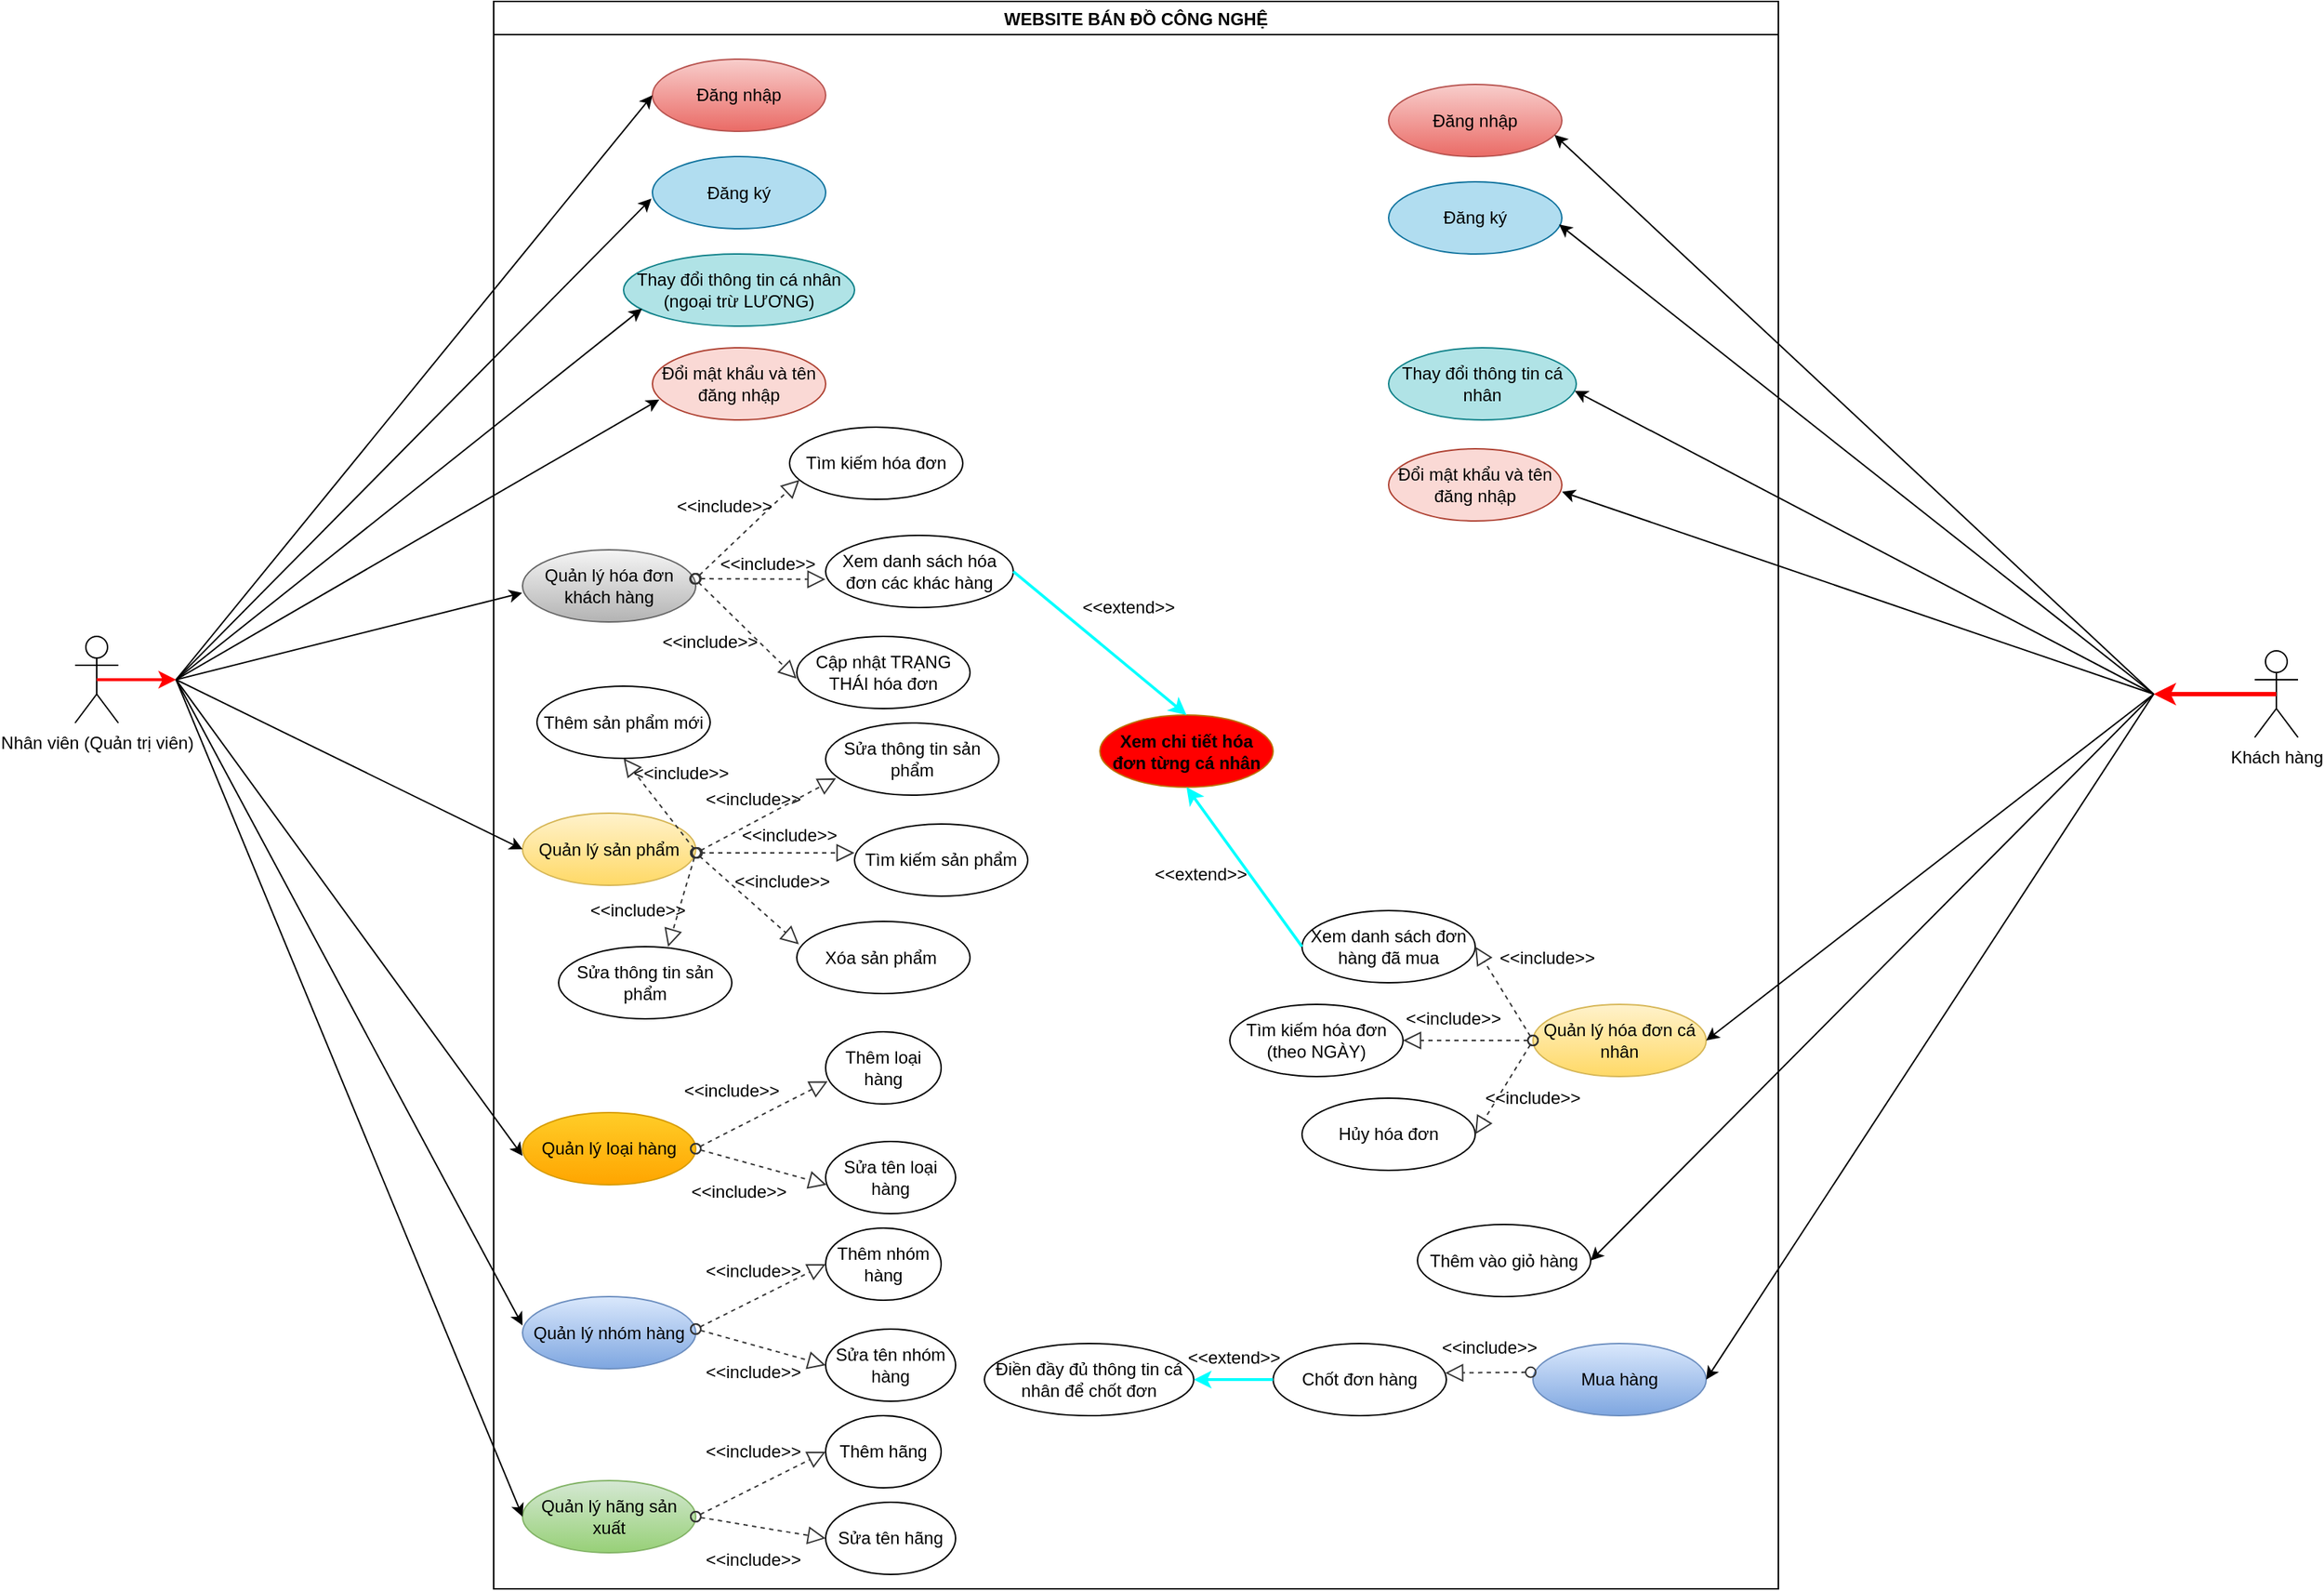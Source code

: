 <mxfile version="10.8.1" type="device"><diagram id="wTvPr1NrhKi9Qx2kq1uS" name="Page-1"><mxGraphModel dx="1690" dy="484" grid="1" gridSize="10" guides="1" tooltips="1" connect="1" arrows="1" fold="1" page="1" pageScale="1" pageWidth="850" pageHeight="1100" math="0" shadow="0"><root><mxCell id="0"/><mxCell id="1" parent="0"/><mxCell id="t_IrJJVP5FRh82liRPKN-1" value="Nhân viên (Quản trị viên)" style="shape=umlActor;verticalLabelPosition=bottom;labelBackgroundColor=#ffffff;verticalAlign=top;html=1;outlineConnect=0;" parent="1" vertex="1"><mxGeometry x="-50" y="490" width="30" height="60" as="geometry"/></mxCell><mxCell id="t_IrJJVP5FRh82liRPKN-2" value="Khách hàng" style="shape=umlActor;verticalLabelPosition=bottom;labelBackgroundColor=#ffffff;verticalAlign=top;html=1;outlineConnect=0;" parent="1" vertex="1"><mxGeometry x="1460" y="500" width="30" height="60" as="geometry"/></mxCell><mxCell id="t_IrJJVP5FRh82liRPKN-5" value="WEBSITE BÁN ĐỒ CÔNG NGHỆ" style="swimlane;" parent="1" vertex="1"><mxGeometry x="240" y="50" width="890" height="1100" as="geometry"/></mxCell><mxCell id="t_IrJJVP5FRh82liRPKN-6" value="Đăng nhập" style="ellipse;whiteSpace=wrap;html=1;gradientColor=#ea6b66;fillColor=#f8cecc;strokeColor=#b85450;" parent="t_IrJJVP5FRh82liRPKN-5" vertex="1"><mxGeometry x="110" y="40" width="120" height="50" as="geometry"/></mxCell><mxCell id="t_IrJJVP5FRh82liRPKN-7" value="Đăng ký" style="ellipse;whiteSpace=wrap;html=1;fillColor=#b1ddf0;strokeColor=#10739e;" parent="t_IrJJVP5FRh82liRPKN-5" vertex="1"><mxGeometry x="110" y="107.5" width="120" height="50" as="geometry"/></mxCell><mxCell id="t_IrJJVP5FRh82liRPKN-9" value="Thay đổi thông tin cá nhân (ngoại trừ LƯƠNG)" style="ellipse;whiteSpace=wrap;html=1;fillColor=#b0e3e6;strokeColor=#0e8088;" parent="t_IrJJVP5FRh82liRPKN-5" vertex="1"><mxGeometry x="90" y="175" width="160" height="50" as="geometry"/></mxCell><mxCell id="t_IrJJVP5FRh82liRPKN-10" value="Đổi mật khẩu và tên đăng nhập" style="ellipse;whiteSpace=wrap;html=1;fillColor=#fad9d5;strokeColor=#ae4132;" parent="t_IrJJVP5FRh82liRPKN-5" vertex="1"><mxGeometry x="110" y="240" width="120" height="50" as="geometry"/></mxCell><mxCell id="t_IrJJVP5FRh82liRPKN-11" value="Quản lý hóa đơn khách hàng" style="ellipse;whiteSpace=wrap;html=1;gradientColor=#b3b3b3;fillColor=#f5f5f5;strokeColor=#666666;" parent="t_IrJJVP5FRh82liRPKN-5" vertex="1"><mxGeometry x="20" y="380" width="120" height="50" as="geometry"/></mxCell><mxCell id="t_IrJJVP5FRh82liRPKN-14" value="Quản lý sản phẩm" style="ellipse;whiteSpace=wrap;html=1;gradientColor=#ffd966;fillColor=#fff2cc;strokeColor=#d6b656;" parent="t_IrJJVP5FRh82liRPKN-5" vertex="1"><mxGeometry x="20" y="562.5" width="120" height="50" as="geometry"/></mxCell><mxCell id="t_IrJJVP5FRh82liRPKN-15" value="Quản lý loại hàng" style="ellipse;whiteSpace=wrap;html=1;gradientColor=#ffa500;fillColor=#ffcd28;strokeColor=#d79b00;" parent="t_IrJJVP5FRh82liRPKN-5" vertex="1"><mxGeometry x="20" y="770" width="120" height="50" as="geometry"/></mxCell><mxCell id="t_IrJJVP5FRh82liRPKN-16" value="Quản lý nhóm hàng" style="ellipse;whiteSpace=wrap;html=1;gradientColor=#7ea6e0;fillColor=#dae8fc;strokeColor=#6c8ebf;" parent="t_IrJJVP5FRh82liRPKN-5" vertex="1"><mxGeometry x="20" y="897.5" width="120" height="50" as="geometry"/></mxCell><mxCell id="t_IrJJVP5FRh82liRPKN-17" value="Quản lý hãng sản xuất" style="ellipse;whiteSpace=wrap;html=1;gradientColor=#97d077;fillColor=#d5e8d4;strokeColor=#82b366;" parent="t_IrJJVP5FRh82liRPKN-5" vertex="1"><mxGeometry x="20" y="1025" width="120" height="50" as="geometry"/></mxCell><mxCell id="t_IrJJVP5FRh82liRPKN-29" value="Đăng nhập" style="ellipse;whiteSpace=wrap;html=1;gradientColor=#ea6b66;fillColor=#f8cecc;strokeColor=#b85450;" parent="t_IrJJVP5FRh82liRPKN-5" vertex="1"><mxGeometry x="620" y="57.5" width="120" height="50" as="geometry"/></mxCell><mxCell id="t_IrJJVP5FRh82liRPKN-32" value="Đăng ký" style="ellipse;whiteSpace=wrap;html=1;fillColor=#b1ddf0;strokeColor=#10739e;" parent="t_IrJJVP5FRh82liRPKN-5" vertex="1"><mxGeometry x="620" y="125" width="120" height="50" as="geometry"/></mxCell><mxCell id="t_IrJJVP5FRh82liRPKN-33" value="Thay đổi thông tin cá nhân" style="ellipse;whiteSpace=wrap;html=1;fillColor=#b0e3e6;strokeColor=#0e8088;" parent="t_IrJJVP5FRh82liRPKN-5" vertex="1"><mxGeometry x="620" y="240" width="130" height="50" as="geometry"/></mxCell><mxCell id="t_IrJJVP5FRh82liRPKN-34" value="Đổi mật khẩu và tên đăng nhập" style="ellipse;whiteSpace=wrap;html=1;fillColor=#fad9d5;strokeColor=#ae4132;" parent="t_IrJJVP5FRh82liRPKN-5" vertex="1"><mxGeometry x="620" y="310" width="120" height="50" as="geometry"/></mxCell><mxCell id="t_IrJJVP5FRh82liRPKN-35" value="Quản lý hóa đơn cá nhân" style="ellipse;whiteSpace=wrap;html=1;gradientColor=#ffd966;fillColor=#fff2cc;strokeColor=#d6b656;" parent="t_IrJJVP5FRh82liRPKN-5" vertex="1"><mxGeometry x="720" y="695" width="120" height="50" as="geometry"/></mxCell><mxCell id="t_IrJJVP5FRh82liRPKN-40" value="Mua hàng" style="ellipse;whiteSpace=wrap;html=1;gradientColor=#7ea6e0;fillColor=#dae8fc;strokeColor=#6c8ebf;" parent="t_IrJJVP5FRh82liRPKN-5" vertex="1"><mxGeometry x="720" y="930" width="120" height="50" as="geometry"/></mxCell><mxCell id="t_IrJJVP5FRh82liRPKN-42" value="Thêm vào giỏ hàng" style="ellipse;whiteSpace=wrap;html=1;" parent="t_IrJJVP5FRh82liRPKN-5" vertex="1"><mxGeometry x="640" y="847.5" width="120" height="50" as="geometry"/></mxCell><mxCell id="t_IrJJVP5FRh82liRPKN-43" value="Chốt đơn hàng" style="ellipse;whiteSpace=wrap;html=1;" parent="t_IrJJVP5FRh82liRPKN-5" vertex="1"><mxGeometry x="540" y="930" width="120" height="50" as="geometry"/></mxCell><mxCell id="t_IrJJVP5FRh82liRPKN-46" value="Tìm kiếm hóa đơn&lt;br&gt;(theo NGÀY)&lt;br&gt;" style="ellipse;whiteSpace=wrap;html=1;" parent="t_IrJJVP5FRh82liRPKN-5" vertex="1"><mxGeometry x="510" y="695" width="120" height="50" as="geometry"/></mxCell><mxCell id="t_IrJJVP5FRh82liRPKN-47" value="Hủy hóa đơn&lt;br&gt;" style="ellipse;whiteSpace=wrap;html=1;" parent="t_IrJJVP5FRh82liRPKN-5" vertex="1"><mxGeometry x="560" y="760" width="120" height="50" as="geometry"/></mxCell><mxCell id="t_IrJJVP5FRh82liRPKN-49" value="Xem danh sách đơn hàng đã mua&lt;br&gt;" style="ellipse;whiteSpace=wrap;html=1;" parent="t_IrJJVP5FRh82liRPKN-5" vertex="1"><mxGeometry x="560" y="630" width="120" height="50" as="geometry"/></mxCell><mxCell id="t_IrJJVP5FRh82liRPKN-51" value="Điền đầy đủ thông tin cá nhân để chốt đơn" style="ellipse;whiteSpace=wrap;html=1;" parent="t_IrJJVP5FRh82liRPKN-5" vertex="1"><mxGeometry x="340" y="930" width="145" height="50" as="geometry"/></mxCell><mxCell id="t_IrJJVP5FRh82liRPKN-52" value="Sửa tên hãng" style="ellipse;whiteSpace=wrap;html=1;" parent="t_IrJJVP5FRh82liRPKN-5" vertex="1"><mxGeometry x="230" y="1040" width="90" height="50" as="geometry"/></mxCell><mxCell id="t_IrJJVP5FRh82liRPKN-53" value="Thêm hãng" style="ellipse;whiteSpace=wrap;html=1;" parent="t_IrJJVP5FRh82liRPKN-5" vertex="1"><mxGeometry x="230" y="980" width="80" height="50" as="geometry"/></mxCell><mxCell id="t_IrJJVP5FRh82liRPKN-54" value="Sửa tên nhóm hàng" style="ellipse;whiteSpace=wrap;html=1;" parent="t_IrJJVP5FRh82liRPKN-5" vertex="1"><mxGeometry x="230" y="920" width="90" height="50" as="geometry"/></mxCell><mxCell id="t_IrJJVP5FRh82liRPKN-55" value="Thêm nhóm hàng" style="ellipse;whiteSpace=wrap;html=1;" parent="t_IrJJVP5FRh82liRPKN-5" vertex="1"><mxGeometry x="230" y="850" width="80" height="50" as="geometry"/></mxCell><mxCell id="t_IrJJVP5FRh82liRPKN-82" value="Sửa tên loại hàng" style="ellipse;whiteSpace=wrap;html=1;" parent="t_IrJJVP5FRh82liRPKN-5" vertex="1"><mxGeometry x="230" y="790" width="90" height="50" as="geometry"/></mxCell><mxCell id="t_IrJJVP5FRh82liRPKN-83" value="Thêm loại hàng" style="ellipse;whiteSpace=wrap;html=1;" parent="t_IrJJVP5FRh82liRPKN-5" vertex="1"><mxGeometry x="230" y="714" width="80" height="50" as="geometry"/></mxCell><mxCell id="t_IrJJVP5FRh82liRPKN-90" value="Sửa thông tin sản phẩm" style="ellipse;whiteSpace=wrap;html=1;" parent="t_IrJJVP5FRh82liRPKN-5" vertex="1"><mxGeometry x="230" y="500" width="120" height="50" as="geometry"/></mxCell><mxCell id="t_IrJJVP5FRh82liRPKN-91" value="Tìm kiếm sản phẩm" style="ellipse;whiteSpace=wrap;html=1;" parent="t_IrJJVP5FRh82liRPKN-5" vertex="1"><mxGeometry x="250" y="570" width="120" height="50" as="geometry"/></mxCell><mxCell id="t_IrJJVP5FRh82liRPKN-92" value="Sửa thông tin sản phẩm" style="ellipse;whiteSpace=wrap;html=1;" parent="t_IrJJVP5FRh82liRPKN-5" vertex="1"><mxGeometry x="45" y="655" width="120" height="50" as="geometry"/></mxCell><mxCell id="t_IrJJVP5FRh82liRPKN-93" value="Thêm sản phẩm mới" style="ellipse;whiteSpace=wrap;html=1;" parent="t_IrJJVP5FRh82liRPKN-5" vertex="1"><mxGeometry x="30" y="474.5" width="120" height="50" as="geometry"/></mxCell><mxCell id="t_IrJJVP5FRh82liRPKN-96" value="Xem danh sách hóa đơn các khác hàng" style="ellipse;whiteSpace=wrap;html=1;" parent="t_IrJJVP5FRh82liRPKN-5" vertex="1"><mxGeometry x="230" y="370" width="130" height="50" as="geometry"/></mxCell><mxCell id="t_IrJJVP5FRh82liRPKN-97" value="Cập nhật TRẠNG THÁI hóa đơn" style="ellipse;whiteSpace=wrap;html=1;" parent="t_IrJJVP5FRh82liRPKN-5" vertex="1"><mxGeometry x="210" y="440" width="120" height="50" as="geometry"/></mxCell><mxCell id="t_IrJJVP5FRh82liRPKN-99" value="Xem chi tiết hóa đơn từng cá nhân" style="ellipse;whiteSpace=wrap;html=1;fillColor=#FF0000;strokeColor=#BD7000;fontColor=#000000;fontStyle=1" parent="t_IrJJVP5FRh82liRPKN-5" vertex="1"><mxGeometry x="420" y="494.5" width="120" height="50" as="geometry"/></mxCell><mxCell id="t_IrJJVP5FRh82liRPKN-100" value="Tìm kiếm hóa đơn" style="ellipse;whiteSpace=wrap;html=1;" parent="t_IrJJVP5FRh82liRPKN-5" vertex="1"><mxGeometry x="205" y="295" width="120" height="50" as="geometry"/></mxCell><mxCell id="t_IrJJVP5FRh82liRPKN-101" value="Xóa sản phẩm&amp;nbsp;" style="ellipse;whiteSpace=wrap;html=1;" parent="t_IrJJVP5FRh82liRPKN-5" vertex="1"><mxGeometry x="210" y="637.5" width="120" height="50" as="geometry"/></mxCell><mxCell id="t_IrJJVP5FRh82liRPKN-125" value="" style="startArrow=oval;startFill=0;startSize=7;endArrow=block;endFill=0;endSize=10;dashed=1;html=1;strokeColor=#333333;strokeWidth=1;entryX=0.057;entryY=0.731;entryDx=0;entryDy=0;entryPerimeter=0;" parent="t_IrJJVP5FRh82liRPKN-5" target="t_IrJJVP5FRh82liRPKN-100" edge="1"><mxGeometry width="100" relative="1" as="geometry"><mxPoint x="140" y="400" as="sourcePoint"/><mxPoint x="250" y="390" as="targetPoint"/></mxGeometry></mxCell><mxCell id="t_IrJJVP5FRh82liRPKN-127" value="" style="startArrow=oval;startFill=0;startSize=7;endArrow=block;endFill=0;endSize=10;dashed=1;html=1;strokeColor=#333333;strokeWidth=1;entryX=-0.001;entryY=0.586;entryDx=0;entryDy=0;entryPerimeter=0;exitX=0.995;exitY=0.403;exitDx=0;exitDy=0;exitPerimeter=0;" parent="t_IrJJVP5FRh82liRPKN-5" source="t_IrJJVP5FRh82liRPKN-11" target="t_IrJJVP5FRh82liRPKN-97" edge="1"><mxGeometry width="100" relative="1" as="geometry"><mxPoint x="160" y="400" as="sourcePoint"/><mxPoint x="191.429" y="410.429" as="targetPoint"/></mxGeometry></mxCell><mxCell id="t_IrJJVP5FRh82liRPKN-128" value="" style="endArrow=classic;html=1;strokeColor=#00FFFF;strokeWidth=2;exitX=1;exitY=0.5;exitDx=0;exitDy=0;entryX=0.5;entryY=0;entryDx=0;entryDy=0;" parent="t_IrJJVP5FRh82liRPKN-5" source="t_IrJJVP5FRh82liRPKN-96" target="t_IrJJVP5FRh82liRPKN-99" edge="1"><mxGeometry width="50" height="50" relative="1" as="geometry"><mxPoint x="350" y="420" as="sourcePoint"/><mxPoint x="400" y="370" as="targetPoint"/></mxGeometry></mxCell><mxCell id="t_IrJJVP5FRh82liRPKN-131" value="" style="startArrow=oval;startFill=0;startSize=7;endArrow=block;endFill=0;endSize=10;dashed=1;html=1;strokeColor=#333333;strokeWidth=1;entryX=0.5;entryY=1;entryDx=0;entryDy=0;" parent="t_IrJJVP5FRh82liRPKN-5" target="t_IrJJVP5FRh82liRPKN-93" edge="1"><mxGeometry width="100" relative="1" as="geometry"><mxPoint x="141" y="590" as="sourcePoint"/><mxPoint x="220" y="479.571" as="targetPoint"/></mxGeometry></mxCell><mxCell id="t_IrJJVP5FRh82liRPKN-132" value="" style="startArrow=oval;startFill=0;startSize=7;endArrow=block;endFill=0;endSize=10;dashed=1;html=1;strokeColor=#333333;strokeWidth=1;entryX=0.06;entryY=0.766;entryDx=0;entryDy=0;exitX=1.003;exitY=0.549;exitDx=0;exitDy=0;exitPerimeter=0;entryPerimeter=0;" parent="t_IrJJVP5FRh82liRPKN-5" source="t_IrJJVP5FRh82liRPKN-14" target="t_IrJJVP5FRh82liRPKN-90" edge="1"><mxGeometry width="100" relative="1" as="geometry"><mxPoint x="150.857" y="591.571" as="sourcePoint"/><mxPoint x="100" y="547.571" as="targetPoint"/></mxGeometry></mxCell><mxCell id="t_IrJJVP5FRh82liRPKN-134" value="" style="startArrow=oval;startFill=0;startSize=7;endArrow=block;endFill=0;endSize=10;dashed=1;html=1;strokeColor=#333333;strokeWidth=1;entryX=0.012;entryY=0.317;entryDx=0;entryDy=0;entryPerimeter=0;" parent="t_IrJJVP5FRh82liRPKN-5" target="t_IrJJVP5FRh82liRPKN-101" edge="1"><mxGeometry width="100" relative="1" as="geometry"><mxPoint x="140" y="590" as="sourcePoint"/><mxPoint x="189.524" y="615.714" as="targetPoint"/></mxGeometry></mxCell><mxCell id="t_IrJJVP5FRh82liRPKN-135" value="" style="startArrow=oval;startFill=0;startSize=7;endArrow=block;endFill=0;endSize=10;dashed=1;html=1;strokeColor=#333333;strokeWidth=1;entryX=0.632;entryY=0.003;entryDx=0;entryDy=0;entryPerimeter=0;exitX=1;exitY=0.55;exitDx=0;exitDy=0;exitPerimeter=0;" parent="t_IrJJVP5FRh82liRPKN-5" source="t_IrJJVP5FRh82liRPKN-14" target="t_IrJJVP5FRh82liRPKN-92" edge="1"><mxGeometry width="100" relative="1" as="geometry"><mxPoint x="140" y="580" as="sourcePoint"/><mxPoint x="191.444" y="663.222" as="targetPoint"/></mxGeometry></mxCell><mxCell id="t_IrJJVP5FRh82liRPKN-136" value="" style="startArrow=oval;startFill=0;startSize=7;endArrow=block;endFill=0;endSize=10;dashed=1;html=1;strokeColor=#333333;strokeWidth=1;entryX=0.018;entryY=0.685;entryDx=0;entryDy=0;entryPerimeter=0;exitX=1;exitY=0.5;exitDx=0;exitDy=0;" parent="t_IrJJVP5FRh82liRPKN-5" source="t_IrJJVP5FRh82liRPKN-15" target="t_IrJJVP5FRh82liRPKN-83" edge="1"><mxGeometry width="100" relative="1" as="geometry"><mxPoint x="140" y="810" as="sourcePoint"/><mxPoint x="140.155" y="845.31" as="targetPoint"/></mxGeometry></mxCell><mxCell id="t_IrJJVP5FRh82liRPKN-137" value="" style="startArrow=oval;startFill=0;startSize=7;endArrow=block;endFill=0;endSize=10;dashed=1;html=1;strokeColor=#333333;strokeWidth=1;entryX=0.007;entryY=0.6;entryDx=0;entryDy=0;entryPerimeter=0;exitX=1;exitY=0.5;exitDx=0;exitDy=0;" parent="t_IrJJVP5FRh82liRPKN-5" source="t_IrJJVP5FRh82liRPKN-15" target="t_IrJJVP5FRh82liRPKN-82" edge="1"><mxGeometry width="100" relative="1" as="geometry"><mxPoint x="140" y="810" as="sourcePoint"/><mxPoint x="171.369" y="779.204" as="targetPoint"/></mxGeometry></mxCell><mxCell id="t_IrJJVP5FRh82liRPKN-138" value="" style="startArrow=oval;startFill=0;startSize=7;endArrow=block;endFill=0;endSize=10;dashed=1;html=1;strokeColor=#333333;strokeWidth=1;entryX=0;entryY=0.5;entryDx=0;entryDy=0;" parent="t_IrJJVP5FRh82liRPKN-5" target="t_IrJJVP5FRh82liRPKN-55" edge="1"><mxGeometry width="100" relative="1" as="geometry"><mxPoint x="140" y="920" as="sourcePoint"/><mxPoint x="220.833" y="830.333" as="targetPoint"/></mxGeometry></mxCell><mxCell id="t_IrJJVP5FRh82liRPKN-140" value="" style="startArrow=oval;startFill=0;startSize=7;endArrow=block;endFill=0;endSize=10;dashed=1;html=1;strokeColor=#333333;strokeWidth=1;entryX=0;entryY=0.5;entryDx=0;entryDy=0;exitX=1;exitY=0.5;exitDx=0;exitDy=0;" parent="t_IrJJVP5FRh82liRPKN-5" source="t_IrJJVP5FRh82liRPKN-17" target="t_IrJJVP5FRh82liRPKN-53" edge="1"><mxGeometry width="100" relative="1" as="geometry"><mxPoint x="150" y="930" as="sourcePoint"/><mxPoint x="220" y="885.286" as="targetPoint"/></mxGeometry></mxCell><mxCell id="t_IrJJVP5FRh82liRPKN-142" value="" style="endArrow=classic;html=1;strokeColor=#00FFFF;strokeWidth=2;exitX=0;exitY=0.5;exitDx=0;exitDy=0;entryX=0.5;entryY=1;entryDx=0;entryDy=0;" parent="t_IrJJVP5FRh82liRPKN-5" source="t_IrJJVP5FRh82liRPKN-49" target="t_IrJJVP5FRh82liRPKN-99" edge="1"><mxGeometry width="50" height="50" relative="1" as="geometry"><mxPoint x="360.235" y="405.118" as="sourcePoint"/><mxPoint x="500" y="655" as="targetPoint"/></mxGeometry></mxCell><mxCell id="t_IrJJVP5FRh82liRPKN-143" value="" style="startArrow=oval;startFill=0;startSize=7;endArrow=block;endFill=0;endSize=10;dashed=1;html=1;strokeColor=#333333;strokeWidth=1;entryX=1;entryY=0.5;entryDx=0;entryDy=0;exitX=0;exitY=0.5;exitDx=0;exitDy=0;" parent="t_IrJJVP5FRh82liRPKN-5" source="t_IrJJVP5FRh82liRPKN-35" target="t_IrJJVP5FRh82liRPKN-49" edge="1"><mxGeometry width="100" relative="1" as="geometry"><mxPoint x="674" y="679.833" as="sourcePoint"/><mxPoint x="745.667" y="649" as="targetPoint"/></mxGeometry></mxCell><mxCell id="t_IrJJVP5FRh82liRPKN-144" value="" style="startArrow=oval;startFill=0;startSize=7;endArrow=block;endFill=0;endSize=10;dashed=1;html=1;strokeColor=#333333;strokeWidth=1;entryX=1;entryY=0.5;entryDx=0;entryDy=0;exitX=0;exitY=0.5;exitDx=0;exitDy=0;" parent="t_IrJJVP5FRh82liRPKN-5" source="t_IrJJVP5FRh82liRPKN-35" target="t_IrJJVP5FRh82liRPKN-46" edge="1"><mxGeometry width="100" relative="1" as="geometry"><mxPoint x="730" y="730" as="sourcePoint"/><mxPoint x="690" y="665.238" as="targetPoint"/></mxGeometry></mxCell><mxCell id="t_IrJJVP5FRh82liRPKN-145" value="" style="startArrow=oval;startFill=0;startSize=7;endArrow=block;endFill=0;endSize=10;dashed=1;html=1;strokeColor=#333333;strokeWidth=1;entryX=1;entryY=0.5;entryDx=0;entryDy=0;exitX=0;exitY=0.5;exitDx=0;exitDy=0;" parent="t_IrJJVP5FRh82liRPKN-5" source="t_IrJJVP5FRh82liRPKN-35" target="t_IrJJVP5FRh82liRPKN-47" edge="1"><mxGeometry width="100" relative="1" as="geometry"><mxPoint x="730" y="730" as="sourcePoint"/><mxPoint x="690" y="730" as="targetPoint"/></mxGeometry></mxCell><mxCell id="t_IrJJVP5FRh82liRPKN-146" value="" style="endArrow=classic;html=1;strokeColor=#00FFFF;strokeWidth=2;exitX=0;exitY=0.5;exitDx=0;exitDy=0;entryX=1;entryY=0.5;entryDx=0;entryDy=0;" parent="t_IrJJVP5FRh82liRPKN-5" source="t_IrJJVP5FRh82liRPKN-43" target="t_IrJJVP5FRh82liRPKN-51" edge="1"><mxGeometry width="50" height="50" relative="1" as="geometry"><mxPoint x="569.647" y="665.118" as="sourcePoint"/><mxPoint x="529.647" y="665.118" as="targetPoint"/></mxGeometry></mxCell><mxCell id="t_IrJJVP5FRh82liRPKN-147" value="" style="startArrow=oval;startFill=0;startSize=7;endArrow=block;endFill=0;endSize=10;dashed=1;html=1;strokeColor=#333333;strokeWidth=1;exitX=-0.013;exitY=0.398;exitDx=0;exitDy=0;exitPerimeter=0;entryX=0.993;entryY=0.408;entryDx=0;entryDy=0;entryPerimeter=0;" parent="t_IrJJVP5FRh82liRPKN-5" source="t_IrJJVP5FRh82liRPKN-40" target="t_IrJJVP5FRh82liRPKN-43" edge="1"><mxGeometry width="100" relative="1" as="geometry"><mxPoint x="729.647" y="729.824" as="sourcePoint"/><mxPoint x="683" y="950" as="targetPoint"/></mxGeometry></mxCell><mxCell id="t_IrJJVP5FRh82liRPKN-150" value="&amp;lt;&amp;lt;include&amp;gt;&amp;gt;" style="text;html=1;strokeColor=none;fillColor=none;align=center;verticalAlign=middle;whiteSpace=wrap;rounded=0;" parent="t_IrJJVP5FRh82liRPKN-5" vertex="1"><mxGeometry x="140" y="340" width="40" height="20" as="geometry"/></mxCell><mxCell id="t_IrJJVP5FRh82liRPKN-151" value="&amp;lt;&amp;lt;include&amp;gt;&amp;gt;" style="text;html=1;strokeColor=none;fillColor=none;align=center;verticalAlign=middle;whiteSpace=wrap;rounded=0;" parent="t_IrJJVP5FRh82liRPKN-5" vertex="1"><mxGeometry x="170" y="380" width="40" height="20" as="geometry"/></mxCell><mxCell id="t_IrJJVP5FRh82liRPKN-152" value="&amp;lt;&amp;lt;include&amp;gt;&amp;gt;" style="text;html=1;strokeColor=none;fillColor=none;align=center;verticalAlign=middle;whiteSpace=wrap;rounded=0;" parent="t_IrJJVP5FRh82liRPKN-5" vertex="1"><mxGeometry x="130" y="434" width="40" height="20" as="geometry"/></mxCell><mxCell id="t_IrJJVP5FRh82liRPKN-153" value="&amp;lt;&amp;lt;include&amp;gt;&amp;gt;" style="text;html=1;strokeColor=none;fillColor=none;align=center;verticalAlign=middle;whiteSpace=wrap;rounded=0;" parent="t_IrJJVP5FRh82liRPKN-5" vertex="1"><mxGeometry x="110" y="524.5" width="40" height="20" as="geometry"/></mxCell><mxCell id="t_IrJJVP5FRh82liRPKN-154" value="&amp;lt;&amp;lt;include&amp;gt;&amp;gt;" style="text;html=1;strokeColor=none;fillColor=none;align=center;verticalAlign=middle;whiteSpace=wrap;rounded=0;" parent="t_IrJJVP5FRh82liRPKN-5" vertex="1"><mxGeometry x="160" y="542.5" width="40" height="20" as="geometry"/></mxCell><mxCell id="t_IrJJVP5FRh82liRPKN-155" value="&amp;lt;&amp;lt;include&amp;gt;&amp;gt;" style="text;html=1;strokeColor=none;fillColor=none;align=center;verticalAlign=middle;whiteSpace=wrap;rounded=0;" parent="t_IrJJVP5FRh82liRPKN-5" vertex="1"><mxGeometry x="185" y="567.5" width="40" height="20" as="geometry"/></mxCell><mxCell id="t_IrJJVP5FRh82liRPKN-156" value="&amp;lt;&amp;lt;include&amp;gt;&amp;gt;" style="text;html=1;strokeColor=none;fillColor=none;align=center;verticalAlign=middle;whiteSpace=wrap;rounded=0;" parent="t_IrJJVP5FRh82liRPKN-5" vertex="1"><mxGeometry x="80" y="620" width="40" height="20" as="geometry"/></mxCell><mxCell id="t_IrJJVP5FRh82liRPKN-157" value="&amp;lt;&amp;lt;include&amp;gt;&amp;gt;" style="text;html=1;strokeColor=none;fillColor=none;align=center;verticalAlign=middle;whiteSpace=wrap;rounded=0;" parent="t_IrJJVP5FRh82liRPKN-5" vertex="1"><mxGeometry x="180" y="600" width="40" height="20" as="geometry"/></mxCell><mxCell id="t_IrJJVP5FRh82liRPKN-158" value="&amp;lt;&amp;lt;include&amp;gt;&amp;gt;" style="text;html=1;strokeColor=none;fillColor=none;align=center;verticalAlign=middle;whiteSpace=wrap;rounded=0;" parent="t_IrJJVP5FRh82liRPKN-5" vertex="1"><mxGeometry x="145" y="745" width="40" height="20" as="geometry"/></mxCell><mxCell id="t_IrJJVP5FRh82liRPKN-159" value="&amp;lt;&amp;lt;include&amp;gt;&amp;gt;" style="text;html=1;strokeColor=none;fillColor=none;align=center;verticalAlign=middle;whiteSpace=wrap;rounded=0;" parent="t_IrJJVP5FRh82liRPKN-5" vertex="1"><mxGeometry x="150" y="815" width="40" height="20" as="geometry"/></mxCell><mxCell id="t_IrJJVP5FRh82liRPKN-160" value="&amp;lt;&amp;lt;include&amp;gt;&amp;gt;" style="text;html=1;strokeColor=none;fillColor=none;align=center;verticalAlign=middle;whiteSpace=wrap;rounded=0;" parent="t_IrJJVP5FRh82liRPKN-5" vertex="1"><mxGeometry x="160" y="870" width="40" height="20" as="geometry"/></mxCell><mxCell id="t_IrJJVP5FRh82liRPKN-161" value="&amp;lt;&amp;lt;include&amp;gt;&amp;gt;" style="text;html=1;strokeColor=none;fillColor=none;align=center;verticalAlign=middle;whiteSpace=wrap;rounded=0;" parent="t_IrJJVP5FRh82liRPKN-5" vertex="1"><mxGeometry x="160" y="940" width="40" height="20" as="geometry"/></mxCell><mxCell id="t_IrJJVP5FRh82liRPKN-162" value="&amp;lt;&amp;lt;include&amp;gt;&amp;gt;" style="text;html=1;strokeColor=none;fillColor=none;align=center;verticalAlign=middle;whiteSpace=wrap;rounded=0;" parent="t_IrJJVP5FRh82liRPKN-5" vertex="1"><mxGeometry x="160" y="995" width="40" height="20" as="geometry"/></mxCell><mxCell id="t_IrJJVP5FRh82liRPKN-163" value="&amp;lt;&amp;lt;include&amp;gt;&amp;gt;" style="text;html=1;strokeColor=none;fillColor=none;align=center;verticalAlign=middle;whiteSpace=wrap;rounded=0;" parent="t_IrJJVP5FRh82liRPKN-5" vertex="1"><mxGeometry x="160" y="1070" width="40" height="20" as="geometry"/></mxCell><mxCell id="t_IrJJVP5FRh82liRPKN-164" value="&amp;lt;&amp;lt;include&amp;gt;&amp;gt;" style="text;html=1;strokeColor=none;fillColor=none;align=center;verticalAlign=middle;whiteSpace=wrap;rounded=0;" parent="t_IrJJVP5FRh82liRPKN-5" vertex="1"><mxGeometry x="670" y="922.5" width="40" height="20" as="geometry"/></mxCell><mxCell id="t_IrJJVP5FRh82liRPKN-165" value="&amp;lt;&amp;lt;include&amp;gt;&amp;gt;" style="text;html=1;strokeColor=none;fillColor=none;align=center;verticalAlign=middle;whiteSpace=wrap;rounded=0;" parent="t_IrJJVP5FRh82liRPKN-5" vertex="1"><mxGeometry x="700" y="750" width="40" height="20" as="geometry"/></mxCell><mxCell id="t_IrJJVP5FRh82liRPKN-166" value="&amp;lt;&amp;lt;include&amp;gt;&amp;gt;" style="text;html=1;strokeColor=none;fillColor=none;align=center;verticalAlign=middle;whiteSpace=wrap;rounded=0;" parent="t_IrJJVP5FRh82liRPKN-5" vertex="1"><mxGeometry x="645" y="695" width="40" height="20" as="geometry"/></mxCell><mxCell id="t_IrJJVP5FRh82liRPKN-167" value="&amp;lt;&amp;lt;include&amp;gt;&amp;gt;" style="text;html=1;strokeColor=none;fillColor=none;align=center;verticalAlign=middle;whiteSpace=wrap;rounded=0;" parent="t_IrJJVP5FRh82liRPKN-5" vertex="1"><mxGeometry x="710" y="652.5" width="40" height="20" as="geometry"/></mxCell><mxCell id="t_IrJJVP5FRh82liRPKN-168" value="&amp;lt;&amp;lt;extend&amp;gt;&amp;gt;" style="text;html=1;strokeColor=none;fillColor=none;align=center;verticalAlign=middle;whiteSpace=wrap;rounded=0;" parent="t_IrJJVP5FRh82liRPKN-5" vertex="1"><mxGeometry x="420" y="410" width="40" height="20" as="geometry"/></mxCell><mxCell id="t_IrJJVP5FRh82liRPKN-169" value="&amp;lt;&amp;lt;extend&amp;gt;&amp;gt;" style="text;html=1;strokeColor=none;fillColor=none;align=center;verticalAlign=middle;whiteSpace=wrap;rounded=0;" parent="t_IrJJVP5FRh82liRPKN-5" vertex="1"><mxGeometry x="470" y="595" width="40" height="20" as="geometry"/></mxCell><mxCell id="t_IrJJVP5FRh82liRPKN-170" value="&amp;lt;&amp;lt;extend&amp;gt;&amp;gt;" style="text;html=1;strokeColor=none;fillColor=none;align=center;verticalAlign=middle;whiteSpace=wrap;rounded=0;" parent="t_IrJJVP5FRh82liRPKN-5" vertex="1"><mxGeometry x="492.5" y="930" width="40" height="20" as="geometry"/></mxCell><mxCell id="t_IrJJVP5FRh82liRPKN-103" value="" style="endArrow=classic;html=1;entryX=0;entryY=0.5;entryDx=0;entryDy=0;" parent="1" target="t_IrJJVP5FRh82liRPKN-6" edge="1"><mxGeometry width="50" height="50" relative="1" as="geometry"><mxPoint x="20" y="520" as="sourcePoint"/><mxPoint x="180" y="430" as="targetPoint"/></mxGeometry></mxCell><mxCell id="t_IrJJVP5FRh82liRPKN-104" value="" style="endArrow=classic;html=1;entryX=-0.006;entryY=0.583;entryDx=0;entryDy=0;entryPerimeter=0;" parent="1" target="t_IrJJVP5FRh82liRPKN-7" edge="1"><mxGeometry width="50" height="50" relative="1" as="geometry"><mxPoint x="20" y="520" as="sourcePoint"/><mxPoint x="295.238" y="125.238" as="targetPoint"/></mxGeometry></mxCell><mxCell id="t_IrJJVP5FRh82liRPKN-105" value="" style="endArrow=classic;html=1;entryX=0.08;entryY=0.757;entryDx=0;entryDy=0;entryPerimeter=0;" parent="1" target="t_IrJJVP5FRh82liRPKN-9" edge="1"><mxGeometry width="50" height="50" relative="1" as="geometry"><mxPoint x="20" y="520" as="sourcePoint"/><mxPoint x="294.286" y="196.667" as="targetPoint"/></mxGeometry></mxCell><mxCell id="t_IrJJVP5FRh82liRPKN-106" value="" style="endArrow=classic;html=1;entryX=0.04;entryY=0.717;entryDx=0;entryDy=0;entryPerimeter=0;" parent="1" target="t_IrJJVP5FRh82liRPKN-10" edge="1"><mxGeometry width="50" height="50" relative="1" as="geometry"><mxPoint x="20" y="520" as="sourcePoint"/><mxPoint x="282.571" y="273" as="targetPoint"/></mxGeometry></mxCell><mxCell id="t_IrJJVP5FRh82liRPKN-107" value="" style="endArrow=classic;html=1;entryX=-0.002;entryY=0.597;entryDx=0;entryDy=0;entryPerimeter=0;" parent="1" target="t_IrJJVP5FRh82liRPKN-11" edge="1"><mxGeometry width="50" height="50" relative="1" as="geometry"><mxPoint x="20" y="520" as="sourcePoint"/><mxPoint x="284.857" y="338.714" as="targetPoint"/></mxGeometry></mxCell><mxCell id="t_IrJJVP5FRh82liRPKN-108" value="" style="endArrow=classic;html=1;entryX=0;entryY=0.5;entryDx=0;entryDy=0;" parent="1" target="t_IrJJVP5FRh82liRPKN-14" edge="1"><mxGeometry width="50" height="50" relative="1" as="geometry"><mxPoint x="20" y="520" as="sourcePoint"/><mxPoint x="280" y="460" as="targetPoint"/></mxGeometry></mxCell><mxCell id="t_IrJJVP5FRh82liRPKN-109" value="" style="endArrow=classic;html=1;entryX=0;entryY=0.6;entryDx=0;entryDy=0;entryPerimeter=0;" parent="1" target="t_IrJJVP5FRh82liRPKN-15" edge="1"><mxGeometry width="50" height="50" relative="1" as="geometry"><mxPoint x="20" y="520" as="sourcePoint"/><mxPoint x="270" y="648" as="targetPoint"/></mxGeometry></mxCell><mxCell id="t_IrJJVP5FRh82liRPKN-110" value="" style="endArrow=classic;html=1;entryX=0;entryY=0.4;entryDx=0;entryDy=0;entryPerimeter=0;" parent="1" target="t_IrJJVP5FRh82liRPKN-16" edge="1"><mxGeometry width="50" height="50" relative="1" as="geometry"><mxPoint x="20" y="520" as="sourcePoint"/><mxPoint x="270" y="870.333" as="targetPoint"/></mxGeometry></mxCell><mxCell id="t_IrJJVP5FRh82liRPKN-111" value="" style="endArrow=classic;html=1;entryX=0;entryY=0.5;entryDx=0;entryDy=0;" parent="1" target="t_IrJJVP5FRh82liRPKN-17" edge="1"><mxGeometry width="50" height="50" relative="1" as="geometry"><mxPoint x="20" y="520" as="sourcePoint"/><mxPoint x="270.31" y="969.793" as="targetPoint"/></mxGeometry></mxCell><mxCell id="t_IrJJVP5FRh82liRPKN-113" value="" style="endArrow=classic;html=1;strokeWidth=2;strokeColor=#FF0000;exitX=0.5;exitY=0.5;exitDx=0;exitDy=0;exitPerimeter=0;" parent="1" source="t_IrJJVP5FRh82liRPKN-1" edge="1"><mxGeometry width="50" height="50" relative="1" as="geometry"><mxPoint x="-30" y="520" as="sourcePoint"/><mxPoint x="20" y="520" as="targetPoint"/></mxGeometry></mxCell><mxCell id="t_IrJJVP5FRh82liRPKN-115" value="" style="endArrow=classic;html=1;entryX=0.958;entryY=0.7;entryDx=0;entryDy=0;entryPerimeter=0;" parent="1" target="t_IrJJVP5FRh82liRPKN-29" edge="1"><mxGeometry width="50" height="50" relative="1" as="geometry"><mxPoint x="1390" y="530" as="sourcePoint"/><mxPoint x="1400" y="520" as="targetPoint"/></mxGeometry></mxCell><mxCell id="t_IrJJVP5FRh82liRPKN-116" value="" style="endArrow=classic;html=1;entryX=0.984;entryY=0.59;entryDx=0;entryDy=0;entryPerimeter=0;" parent="1" target="t_IrJJVP5FRh82liRPKN-32" edge="1"><mxGeometry width="50" height="50" relative="1" as="geometry"><mxPoint x="1390" y="530" as="sourcePoint"/><mxPoint x="1069.966" y="160.138" as="targetPoint"/></mxGeometry></mxCell><mxCell id="t_IrJJVP5FRh82liRPKN-117" value="" style="endArrow=classic;html=1;entryX=0.992;entryY=0.597;entryDx=0;entryDy=0;entryPerimeter=0;" parent="1" target="t_IrJJVP5FRh82liRPKN-33" edge="1"><mxGeometry width="50" height="50" relative="1" as="geometry"><mxPoint x="1390" y="530" as="sourcePoint"/><mxPoint x="1078.286" y="219.286" as="targetPoint"/></mxGeometry></mxCell><mxCell id="t_IrJJVP5FRh82liRPKN-118" value="" style="endArrow=classic;html=1;entryX=1.001;entryY=0.596;entryDx=0;entryDy=0;entryPerimeter=0;" parent="1" target="t_IrJJVP5FRh82liRPKN-34" edge="1"><mxGeometry width="50" height="50" relative="1" as="geometry"><mxPoint x="1390" y="530" as="sourcePoint"/><mxPoint x="1083.759" y="340.138" as="targetPoint"/></mxGeometry></mxCell><mxCell id="t_IrJJVP5FRh82liRPKN-119" value="" style="endArrow=classic;html=1;entryX=1;entryY=0.5;entryDx=0;entryDy=0;" parent="1" target="t_IrJJVP5FRh82liRPKN-35" edge="1"><mxGeometry width="50" height="50" relative="1" as="geometry"><mxPoint x="1390" y="530" as="sourcePoint"/><mxPoint x="1100" y="630" as="targetPoint"/></mxGeometry></mxCell><mxCell id="t_IrJJVP5FRh82liRPKN-120" value="" style="endArrow=classic;html=1;entryX=1;entryY=0.5;entryDx=0;entryDy=0;" parent="1" target="t_IrJJVP5FRh82liRPKN-42" edge="1"><mxGeometry width="50" height="50" relative="1" as="geometry"><mxPoint x="1390" y="530" as="sourcePoint"/><mxPoint x="1090" y="780" as="targetPoint"/></mxGeometry></mxCell><mxCell id="t_IrJJVP5FRh82liRPKN-121" value="" style="endArrow=classic;html=1;entryX=1;entryY=0.5;entryDx=0;entryDy=0;" parent="1" target="t_IrJJVP5FRh82liRPKN-40" edge="1"><mxGeometry width="50" height="50" relative="1" as="geometry"><mxPoint x="1390" y="530" as="sourcePoint"/><mxPoint x="1095.529" y="935.118" as="targetPoint"/></mxGeometry></mxCell><mxCell id="t_IrJJVP5FRh82liRPKN-123" value="" style="endArrow=classic;html=1;strokeColor=#FF0000;strokeWidth=3;exitX=0.5;exitY=0.5;exitDx=0;exitDy=0;exitPerimeter=0;" parent="1" source="t_IrJJVP5FRh82liRPKN-2" edge="1"><mxGeometry width="50" height="50" relative="1" as="geometry"><mxPoint x="1470" y="530" as="sourcePoint"/><mxPoint x="1390" y="530" as="targetPoint"/></mxGeometry></mxCell><mxCell id="t_IrJJVP5FRh82liRPKN-126" value="" style="startArrow=oval;startFill=0;startSize=7;endArrow=block;endFill=0;endSize=10;dashed=1;html=1;strokeColor=#333333;strokeWidth=1;entryX=-0.001;entryY=0.609;entryDx=0;entryDy=0;entryPerimeter=0;" parent="1" target="t_IrJJVP5FRh82liRPKN-96" edge="1"><mxGeometry width="100" relative="1" as="geometry"><mxPoint x="380" y="450" as="sourcePoint"/><mxPoint x="438.286" y="401.571" as="targetPoint"/></mxGeometry></mxCell><mxCell id="t_IrJJVP5FRh82liRPKN-133" value="" style="startArrow=oval;startFill=0;startSize=7;endArrow=block;endFill=0;endSize=10;dashed=1;html=1;strokeColor=#333333;strokeWidth=1;" parent="1" edge="1"><mxGeometry width="100" relative="1" as="geometry"><mxPoint x="380" y="640" as="sourcePoint"/><mxPoint x="490" y="640" as="targetPoint"/></mxGeometry></mxCell><mxCell id="t_IrJJVP5FRh82liRPKN-139" value="" style="startArrow=oval;startFill=0;startSize=7;endArrow=block;endFill=0;endSize=10;dashed=1;html=1;strokeColor=#333333;strokeWidth=1;entryX=0;entryY=0.5;entryDx=0;entryDy=0;" parent="1" target="t_IrJJVP5FRh82liRPKN-54" edge="1"><mxGeometry width="100" relative="1" as="geometry"><mxPoint x="380" y="970" as="sourcePoint"/><mxPoint x="460" y="935.238" as="targetPoint"/></mxGeometry></mxCell><mxCell id="t_IrJJVP5FRh82liRPKN-141" value="" style="startArrow=oval;startFill=0;startSize=7;endArrow=block;endFill=0;endSize=10;dashed=1;html=1;strokeColor=#333333;strokeWidth=1;entryX=0;entryY=0.5;entryDx=0;entryDy=0;" parent="1" target="t_IrJJVP5FRh82liRPKN-52" edge="1"><mxGeometry width="100" relative="1" as="geometry"><mxPoint x="380" y="1100" as="sourcePoint"/><mxPoint x="460" y="1065" as="targetPoint"/></mxGeometry></mxCell></root></mxGraphModel></diagram></mxfile>